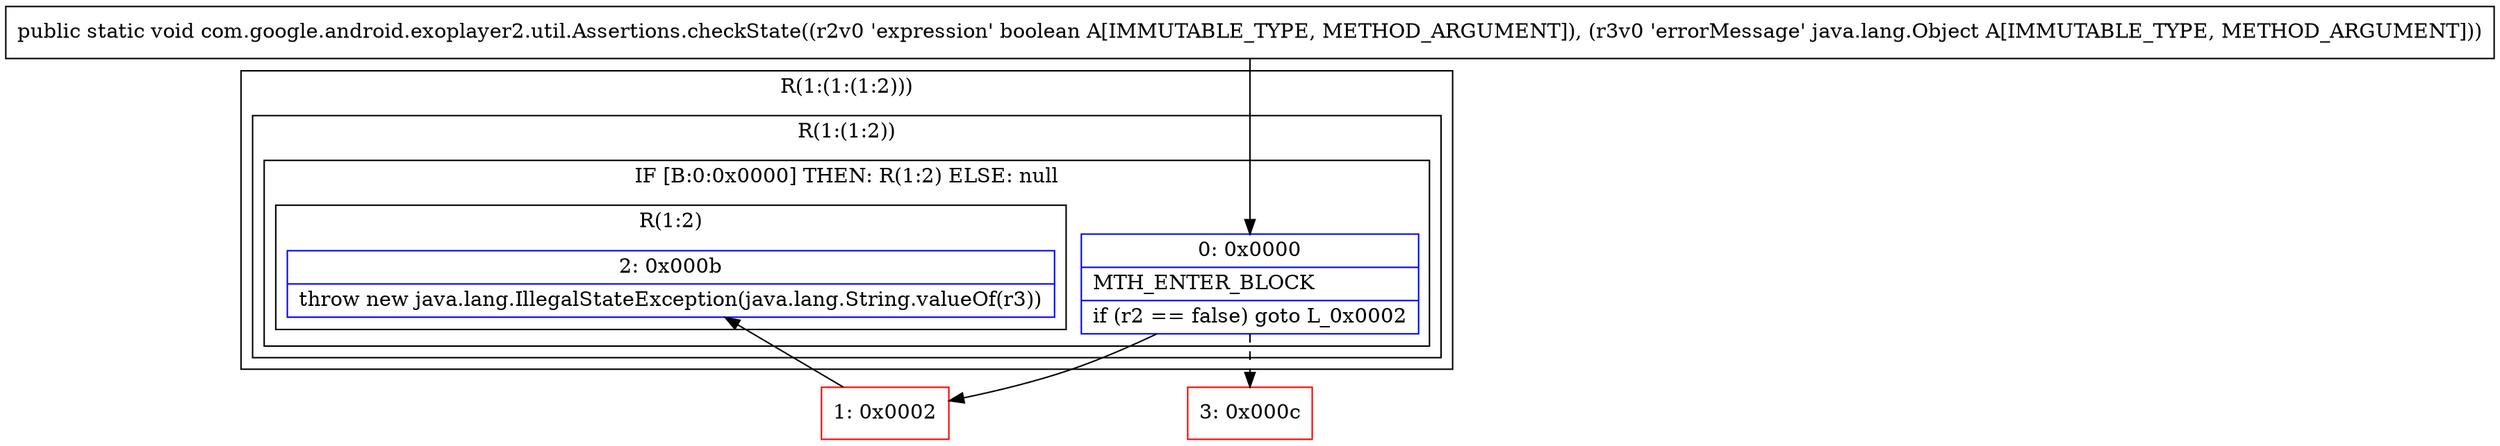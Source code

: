 digraph "CFG forcom.google.android.exoplayer2.util.Assertions.checkState(ZLjava\/lang\/Object;)V" {
subgraph cluster_Region_669727472 {
label = "R(1:(1:(1:2)))";
node [shape=record,color=blue];
subgraph cluster_Region_477097673 {
label = "R(1:(1:2))";
node [shape=record,color=blue];
subgraph cluster_IfRegion_644726972 {
label = "IF [B:0:0x0000] THEN: R(1:2) ELSE: null";
node [shape=record,color=blue];
Node_0 [shape=record,label="{0\:\ 0x0000|MTH_ENTER_BLOCK\l|if (r2 == false) goto L_0x0002\l}"];
subgraph cluster_Region_1525619334 {
label = "R(1:2)";
node [shape=record,color=blue];
Node_2 [shape=record,label="{2\:\ 0x000b|throw new java.lang.IllegalStateException(java.lang.String.valueOf(r3))\l}"];
}
}
}
}
Node_1 [shape=record,color=red,label="{1\:\ 0x0002}"];
Node_3 [shape=record,color=red,label="{3\:\ 0x000c}"];
MethodNode[shape=record,label="{public static void com.google.android.exoplayer2.util.Assertions.checkState((r2v0 'expression' boolean A[IMMUTABLE_TYPE, METHOD_ARGUMENT]), (r3v0 'errorMessage' java.lang.Object A[IMMUTABLE_TYPE, METHOD_ARGUMENT])) }"];
MethodNode -> Node_0;
Node_0 -> Node_1;
Node_0 -> Node_3[style=dashed];
Node_1 -> Node_2;
}

